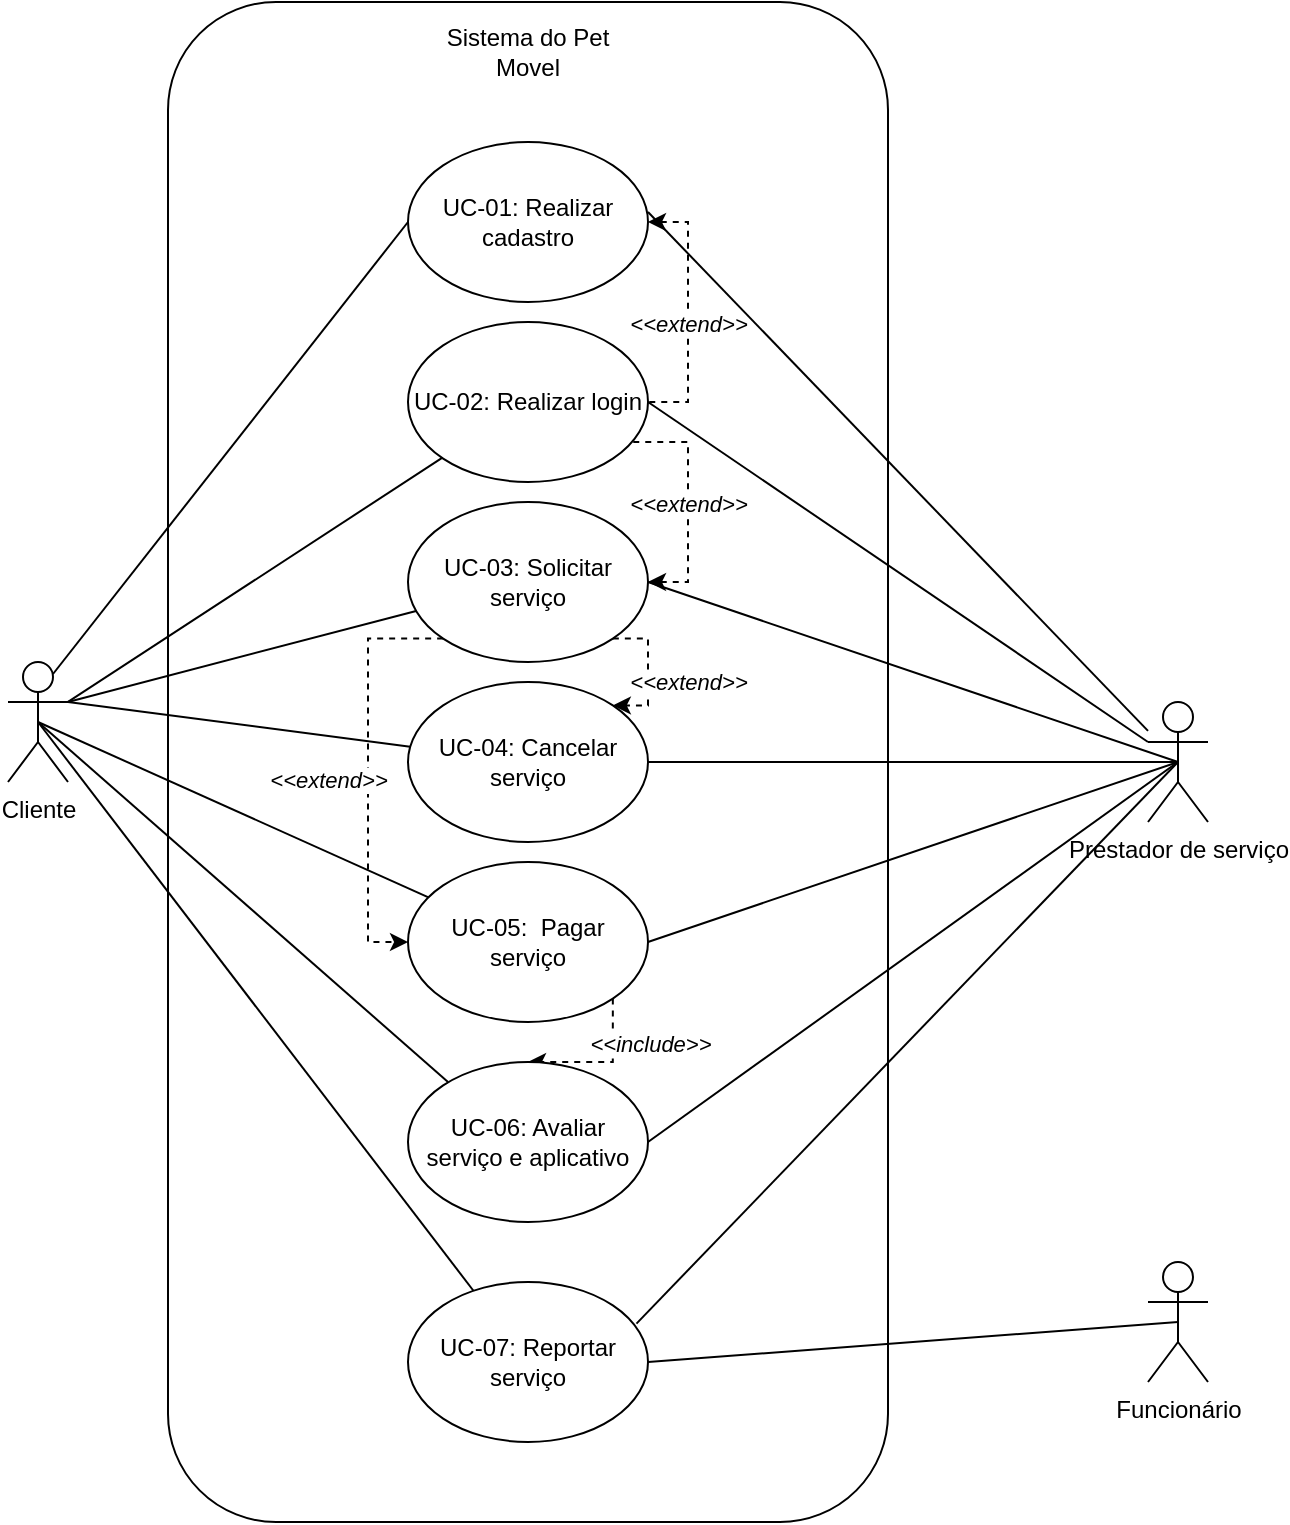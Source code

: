 <mxfile version="24.2.3" type="github">
  <diagram name="Página-1" id="l8r8cuFOkIhVQ8wDeBiE">
    <mxGraphModel dx="1007" dy="869" grid="1" gridSize="10" guides="1" tooltips="1" connect="1" arrows="1" fold="1" page="1" pageScale="1" pageWidth="2339" pageHeight="3300" math="0" shadow="0">
      <root>
        <mxCell id="0" />
        <mxCell id="1" parent="0" />
        <mxCell id="v51SKbNVmQvFZcULpT_k-25" value="" style="rounded=1;whiteSpace=wrap;html=1;" vertex="1" parent="1">
          <mxGeometry x="150" y="100" width="360" height="760" as="geometry" />
        </mxCell>
        <mxCell id="8FJ5HQ2D-bfxr0lluIva-1" value="Cliente" style="shape=umlActor;verticalLabelPosition=bottom;verticalAlign=top;html=1;outlineConnect=0;" parent="1" vertex="1">
          <mxGeometry x="70" y="430" width="30" height="60" as="geometry" />
        </mxCell>
        <mxCell id="8FJ5HQ2D-bfxr0lluIva-2" value="Prestador de serviço" style="shape=umlActor;verticalLabelPosition=bottom;verticalAlign=top;html=1;outlineConnect=0;" parent="1" vertex="1">
          <mxGeometry x="640" y="450" width="30" height="60" as="geometry" />
        </mxCell>
        <mxCell id="8FJ5HQ2D-bfxr0lluIva-5" value="Funcionário" style="shape=umlActor;verticalLabelPosition=bottom;verticalAlign=top;html=1;outlineConnect=0;" parent="1" vertex="1">
          <mxGeometry x="640" y="730" width="30" height="60" as="geometry" />
        </mxCell>
        <mxCell id="v51SKbNVmQvFZcULpT_k-27" style="edgeStyle=orthogonalEdgeStyle;rounded=0;orthogonalLoop=1;jettySize=auto;html=1;exitX=1;exitY=0.5;exitDx=0;exitDy=0;entryX=1;entryY=0.5;entryDx=0;entryDy=0;endArrow=none;endFill=0;startArrow=classic;startFill=1;dashed=1;" edge="1" parent="1" source="8FJ5HQ2D-bfxr0lluIva-6" target="v51SKbNVmQvFZcULpT_k-4">
          <mxGeometry relative="1" as="geometry" />
        </mxCell>
        <mxCell id="v51SKbNVmQvFZcULpT_k-28" value="&lt;i&gt;&amp;lt;&amp;lt;extend&amp;gt;&amp;gt;&lt;/i&gt;" style="edgeLabel;html=1;align=center;verticalAlign=middle;resizable=0;points=[];" vertex="1" connectable="0" parent="v51SKbNVmQvFZcULpT_k-27">
          <mxGeometry x="-0.194" relative="1" as="geometry">
            <mxPoint y="18" as="offset" />
          </mxGeometry>
        </mxCell>
        <mxCell id="8FJ5HQ2D-bfxr0lluIva-6" value="UC-01: Realizar cadastro" style="ellipse;whiteSpace=wrap;html=1;" parent="1" vertex="1">
          <mxGeometry x="270" y="170" width="120" height="80" as="geometry" />
        </mxCell>
        <mxCell id="v51SKbNVmQvFZcULpT_k-2" value="" style="endArrow=none;html=1;rounded=0;entryX=0;entryY=0.5;entryDx=0;entryDy=0;exitX=0.75;exitY=0.1;exitDx=0;exitDy=0;exitPerimeter=0;" edge="1" parent="1" source="8FJ5HQ2D-bfxr0lluIva-1" target="8FJ5HQ2D-bfxr0lluIva-6">
          <mxGeometry width="50" height="50" relative="1" as="geometry">
            <mxPoint x="140" y="350" as="sourcePoint" />
            <mxPoint x="190" y="300" as="targetPoint" />
          </mxGeometry>
        </mxCell>
        <mxCell id="v51SKbNVmQvFZcULpT_k-3" value="" style="endArrow=none;html=1;rounded=0;exitX=1;exitY=0.333;exitDx=0;exitDy=0;exitPerimeter=0;" edge="1" parent="1" source="8FJ5HQ2D-bfxr0lluIva-1" target="v51SKbNVmQvFZcULpT_k-4">
          <mxGeometry width="50" height="50" relative="1" as="geometry">
            <mxPoint x="140" y="370" as="sourcePoint" />
            <mxPoint x="190" y="320" as="targetPoint" />
          </mxGeometry>
        </mxCell>
        <mxCell id="v51SKbNVmQvFZcULpT_k-4" value="UC-02: Realizar login" style="ellipse;whiteSpace=wrap;html=1;" vertex="1" parent="1">
          <mxGeometry x="270" y="260" width="120" height="80" as="geometry" />
        </mxCell>
        <mxCell id="v51SKbNVmQvFZcULpT_k-5" value="" style="endArrow=none;html=1;rounded=0;exitX=1;exitY=0.333;exitDx=0;exitDy=0;exitPerimeter=0;" edge="1" parent="1" source="8FJ5HQ2D-bfxr0lluIva-1" target="v51SKbNVmQvFZcULpT_k-6">
          <mxGeometry width="50" height="50" relative="1" as="geometry">
            <mxPoint x="140" y="390" as="sourcePoint" />
            <mxPoint x="280" y="390" as="targetPoint" />
          </mxGeometry>
        </mxCell>
        <mxCell id="v51SKbNVmQvFZcULpT_k-29" style="edgeStyle=orthogonalEdgeStyle;rounded=0;orthogonalLoop=1;jettySize=auto;html=1;exitX=1;exitY=0.5;exitDx=0;exitDy=0;dashed=1;endArrow=none;endFill=0;startArrow=classic;startFill=1;" edge="1" parent="1" source="v51SKbNVmQvFZcULpT_k-6" target="v51SKbNVmQvFZcULpT_k-4">
          <mxGeometry relative="1" as="geometry">
            <mxPoint x="384.2" y="316.8" as="targetPoint" />
            <Array as="points">
              <mxPoint x="410" y="390" />
              <mxPoint x="410" y="320" />
            </Array>
          </mxGeometry>
        </mxCell>
        <mxCell id="v51SKbNVmQvFZcULpT_k-30" value="&lt;i&gt;&amp;lt;&amp;lt;extend&amp;gt;&amp;gt;&lt;/i&gt;" style="edgeLabel;html=1;align=center;verticalAlign=middle;resizable=0;points=[];" vertex="1" connectable="0" parent="v51SKbNVmQvFZcULpT_k-29">
          <mxGeometry x="0.196" relative="1" as="geometry">
            <mxPoint y="11" as="offset" />
          </mxGeometry>
        </mxCell>
        <mxCell id="v51SKbNVmQvFZcULpT_k-31" style="edgeStyle=orthogonalEdgeStyle;rounded=0;orthogonalLoop=1;jettySize=auto;html=1;exitX=1;exitY=1;exitDx=0;exitDy=0;entryX=1;entryY=0;entryDx=0;entryDy=0;dashed=1;" edge="1" parent="1" source="v51SKbNVmQvFZcULpT_k-6" target="v51SKbNVmQvFZcULpT_k-8">
          <mxGeometry relative="1" as="geometry">
            <Array as="points">
              <mxPoint x="390" y="418" />
              <mxPoint x="390" y="452" />
            </Array>
          </mxGeometry>
        </mxCell>
        <mxCell id="v51SKbNVmQvFZcULpT_k-32" value="&lt;i&gt;&amp;lt;&amp;lt;extend&amp;gt;&amp;gt;&lt;/i&gt;" style="edgeLabel;html=1;align=center;verticalAlign=middle;resizable=0;points=[];" vertex="1" connectable="0" parent="v51SKbNVmQvFZcULpT_k-31">
          <mxGeometry x="0.084" relative="1" as="geometry">
            <mxPoint x="20" y="2" as="offset" />
          </mxGeometry>
        </mxCell>
        <mxCell id="v51SKbNVmQvFZcULpT_k-33" style="edgeStyle=orthogonalEdgeStyle;rounded=0;orthogonalLoop=1;jettySize=auto;html=1;exitX=0;exitY=1;exitDx=0;exitDy=0;entryX=0;entryY=0.5;entryDx=0;entryDy=0;dashed=1;" edge="1" parent="1" source="v51SKbNVmQvFZcULpT_k-6" target="v51SKbNVmQvFZcULpT_k-10">
          <mxGeometry relative="1" as="geometry">
            <Array as="points">
              <mxPoint x="250" y="418" />
              <mxPoint x="250" y="570" />
            </Array>
          </mxGeometry>
        </mxCell>
        <mxCell id="v51SKbNVmQvFZcULpT_k-34" value="&lt;i&gt;&amp;lt;&amp;lt;extend&amp;gt;&amp;gt;&lt;/i&gt;" style="edgeLabel;html=1;align=center;verticalAlign=middle;resizable=0;points=[];" vertex="1" connectable="0" parent="v51SKbNVmQvFZcULpT_k-33">
          <mxGeometry x="0.096" y="3" relative="1" as="geometry">
            <mxPoint x="-23" y="-6" as="offset" />
          </mxGeometry>
        </mxCell>
        <mxCell id="v51SKbNVmQvFZcULpT_k-6" value="UC-03: Solicitar serviço" style="ellipse;whiteSpace=wrap;html=1;" vertex="1" parent="1">
          <mxGeometry x="270" y="350" width="120" height="80" as="geometry" />
        </mxCell>
        <mxCell id="v51SKbNVmQvFZcULpT_k-7" value="" style="endArrow=none;html=1;rounded=0;exitX=1;exitY=0.333;exitDx=0;exitDy=0;exitPerimeter=0;" edge="1" parent="1" source="8FJ5HQ2D-bfxr0lluIva-1" target="v51SKbNVmQvFZcULpT_k-8">
          <mxGeometry width="50" height="50" relative="1" as="geometry">
            <mxPoint x="140" y="400" as="sourcePoint" />
            <mxPoint x="270" y="480" as="targetPoint" />
          </mxGeometry>
        </mxCell>
        <mxCell id="v51SKbNVmQvFZcULpT_k-8" value="UC-04: Cancelar serviço" style="ellipse;whiteSpace=wrap;html=1;" vertex="1" parent="1">
          <mxGeometry x="270" y="440" width="120" height="80" as="geometry" />
        </mxCell>
        <mxCell id="v51SKbNVmQvFZcULpT_k-9" value="" style="endArrow=none;html=1;rounded=0;exitX=0.5;exitY=0.5;exitDx=0;exitDy=0;exitPerimeter=0;" edge="1" parent="1" source="8FJ5HQ2D-bfxr0lluIva-1" target="v51SKbNVmQvFZcULpT_k-10">
          <mxGeometry width="50" height="50" relative="1" as="geometry">
            <mxPoint x="130" y="410" as="sourcePoint" />
            <mxPoint x="260" y="520" as="targetPoint" />
          </mxGeometry>
        </mxCell>
        <mxCell id="v51SKbNVmQvFZcULpT_k-35" style="edgeStyle=orthogonalEdgeStyle;rounded=0;orthogonalLoop=1;jettySize=auto;html=1;exitX=1;exitY=1;exitDx=0;exitDy=0;dashed=1;" edge="1" parent="1" source="v51SKbNVmQvFZcULpT_k-10" target="v51SKbNVmQvFZcULpT_k-13">
          <mxGeometry relative="1" as="geometry" />
        </mxCell>
        <mxCell id="v51SKbNVmQvFZcULpT_k-36" value="&lt;i&gt;&amp;lt;&amp;lt;include&amp;gt;&amp;gt;&lt;/i&gt;" style="edgeLabel;html=1;align=center;verticalAlign=middle;resizable=0;points=[];" vertex="1" connectable="0" parent="v51SKbNVmQvFZcULpT_k-35">
          <mxGeometry x="-0.565" relative="1" as="geometry">
            <mxPoint x="18" y="6" as="offset" />
          </mxGeometry>
        </mxCell>
        <mxCell id="v51SKbNVmQvFZcULpT_k-10" value="UC-05:&amp;nbsp; Pagar serviço" style="ellipse;whiteSpace=wrap;html=1;" vertex="1" parent="1">
          <mxGeometry x="270" y="530" width="120" height="80" as="geometry" />
        </mxCell>
        <mxCell id="v51SKbNVmQvFZcULpT_k-11" value="" style="endArrow=none;html=1;rounded=0;entryX=0.5;entryY=0.5;entryDx=0;entryDy=0;entryPerimeter=0;" edge="1" parent="1" target="8FJ5HQ2D-bfxr0lluIva-1">
          <mxGeometry width="50" height="50" relative="1" as="geometry">
            <mxPoint x="290" y="640" as="sourcePoint" />
            <mxPoint x="140" y="430" as="targetPoint" />
          </mxGeometry>
        </mxCell>
        <mxCell id="v51SKbNVmQvFZcULpT_k-13" value="UC-06: Avaliar serviço e aplicativo" style="ellipse;whiteSpace=wrap;html=1;" vertex="1" parent="1">
          <mxGeometry x="270" y="630" width="120" height="80" as="geometry" />
        </mxCell>
        <mxCell id="v51SKbNVmQvFZcULpT_k-14" value="" style="endArrow=none;html=1;rounded=0;entryX=0.5;entryY=0.5;entryDx=0;entryDy=0;entryPerimeter=0;" edge="1" parent="1" source="v51SKbNVmQvFZcULpT_k-16" target="8FJ5HQ2D-bfxr0lluIva-1">
          <mxGeometry width="50" height="50" relative="1" as="geometry">
            <mxPoint x="280" y="750" as="sourcePoint" />
            <mxPoint x="130" y="440" as="targetPoint" />
          </mxGeometry>
        </mxCell>
        <mxCell id="v51SKbNVmQvFZcULpT_k-16" value="UC-07: Reportar serviço" style="ellipse;whiteSpace=wrap;html=1;" vertex="1" parent="1">
          <mxGeometry x="270" y="740" width="120" height="80" as="geometry" />
        </mxCell>
        <mxCell id="v51SKbNVmQvFZcULpT_k-17" value="" style="endArrow=none;html=1;rounded=0;" edge="1" parent="1" target="8FJ5HQ2D-bfxr0lluIva-2">
          <mxGeometry width="50" height="50" relative="1" as="geometry">
            <mxPoint x="390" y="205" as="sourcePoint" />
            <mxPoint x="440" y="155" as="targetPoint" />
          </mxGeometry>
        </mxCell>
        <mxCell id="v51SKbNVmQvFZcULpT_k-18" value="" style="endArrow=none;html=1;rounded=0;entryX=0;entryY=0.333;entryDx=0;entryDy=0;entryPerimeter=0;" edge="1" parent="1" target="8FJ5HQ2D-bfxr0lluIva-2">
          <mxGeometry width="50" height="50" relative="1" as="geometry">
            <mxPoint x="390" y="300" as="sourcePoint" />
            <mxPoint x="440" y="250" as="targetPoint" />
          </mxGeometry>
        </mxCell>
        <mxCell id="v51SKbNVmQvFZcULpT_k-19" value="" style="endArrow=none;html=1;rounded=0;entryX=0.5;entryY=0.5;entryDx=0;entryDy=0;entryPerimeter=0;" edge="1" parent="1" target="8FJ5HQ2D-bfxr0lluIva-2">
          <mxGeometry width="50" height="50" relative="1" as="geometry">
            <mxPoint x="390" y="390" as="sourcePoint" />
            <mxPoint x="440" y="340" as="targetPoint" />
          </mxGeometry>
        </mxCell>
        <mxCell id="v51SKbNVmQvFZcULpT_k-20" value="" style="endArrow=none;html=1;rounded=0;entryX=0.5;entryY=0.5;entryDx=0;entryDy=0;entryPerimeter=0;" edge="1" parent="1" target="8FJ5HQ2D-bfxr0lluIva-2">
          <mxGeometry width="50" height="50" relative="1" as="geometry">
            <mxPoint x="390" y="480" as="sourcePoint" />
            <mxPoint x="440" y="430" as="targetPoint" />
          </mxGeometry>
        </mxCell>
        <mxCell id="v51SKbNVmQvFZcULpT_k-21" value="" style="endArrow=none;html=1;rounded=0;entryX=0.5;entryY=0.5;entryDx=0;entryDy=0;entryPerimeter=0;" edge="1" parent="1" target="8FJ5HQ2D-bfxr0lluIva-2">
          <mxGeometry width="50" height="50" relative="1" as="geometry">
            <mxPoint x="390" y="570" as="sourcePoint" />
            <mxPoint x="440" y="520" as="targetPoint" />
          </mxGeometry>
        </mxCell>
        <mxCell id="v51SKbNVmQvFZcULpT_k-22" value="" style="endArrow=none;html=1;rounded=0;entryX=0.5;entryY=0.5;entryDx=0;entryDy=0;entryPerimeter=0;" edge="1" parent="1" target="8FJ5HQ2D-bfxr0lluIva-2">
          <mxGeometry width="50" height="50" relative="1" as="geometry">
            <mxPoint x="390" y="670" as="sourcePoint" />
            <mxPoint x="440" y="620" as="targetPoint" />
          </mxGeometry>
        </mxCell>
        <mxCell id="v51SKbNVmQvFZcULpT_k-23" value="" style="endArrow=none;html=1;rounded=0;entryX=0.5;entryY=0.5;entryDx=0;entryDy=0;entryPerimeter=0;exitX=0.952;exitY=0.26;exitDx=0;exitDy=0;exitPerimeter=0;" edge="1" parent="1" source="v51SKbNVmQvFZcULpT_k-16" target="8FJ5HQ2D-bfxr0lluIva-2">
          <mxGeometry width="50" height="50" relative="1" as="geometry">
            <mxPoint x="380" y="780" as="sourcePoint" />
            <mxPoint x="430" y="730" as="targetPoint" />
          </mxGeometry>
        </mxCell>
        <mxCell id="v51SKbNVmQvFZcULpT_k-24" value="" style="endArrow=none;html=1;rounded=0;exitX=1;exitY=0.5;exitDx=0;exitDy=0;entryX=0.5;entryY=0.5;entryDx=0;entryDy=0;entryPerimeter=0;" edge="1" parent="1" source="v51SKbNVmQvFZcULpT_k-16" target="8FJ5HQ2D-bfxr0lluIva-5">
          <mxGeometry width="50" height="50" relative="1" as="geometry">
            <mxPoint x="370" y="770" as="sourcePoint" />
            <mxPoint x="760" y="570" as="targetPoint" />
          </mxGeometry>
        </mxCell>
        <mxCell id="v51SKbNVmQvFZcULpT_k-26" value="Sistema do Pet Movel" style="text;html=1;align=center;verticalAlign=middle;whiteSpace=wrap;rounded=0;" vertex="1" parent="1">
          <mxGeometry x="280" y="110" width="100" height="30" as="geometry" />
        </mxCell>
      </root>
    </mxGraphModel>
  </diagram>
</mxfile>

